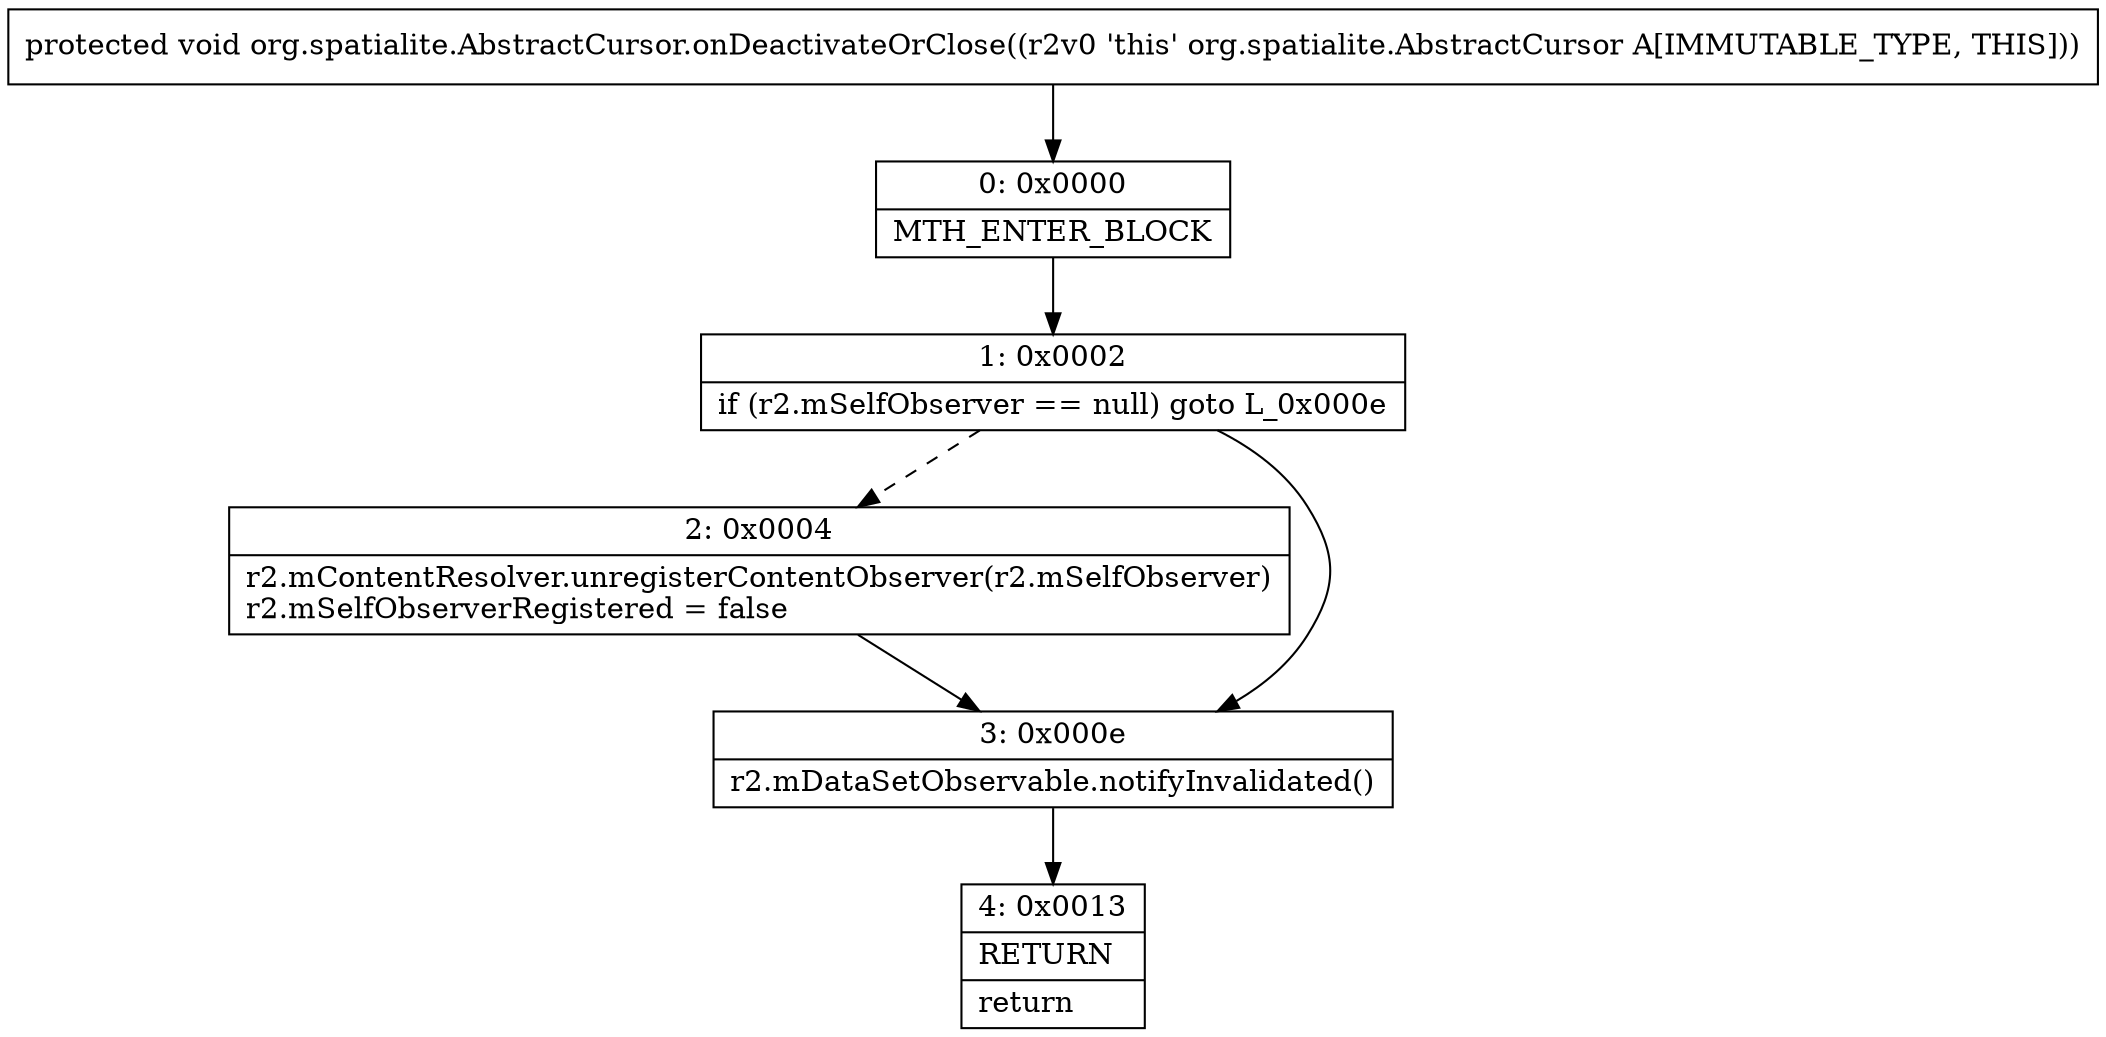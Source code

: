 digraph "CFG fororg.spatialite.AbstractCursor.onDeactivateOrClose()V" {
Node_0 [shape=record,label="{0\:\ 0x0000|MTH_ENTER_BLOCK\l}"];
Node_1 [shape=record,label="{1\:\ 0x0002|if (r2.mSelfObserver == null) goto L_0x000e\l}"];
Node_2 [shape=record,label="{2\:\ 0x0004|r2.mContentResolver.unregisterContentObserver(r2.mSelfObserver)\lr2.mSelfObserverRegistered = false\l}"];
Node_3 [shape=record,label="{3\:\ 0x000e|r2.mDataSetObservable.notifyInvalidated()\l}"];
Node_4 [shape=record,label="{4\:\ 0x0013|RETURN\l|return\l}"];
MethodNode[shape=record,label="{protected void org.spatialite.AbstractCursor.onDeactivateOrClose((r2v0 'this' org.spatialite.AbstractCursor A[IMMUTABLE_TYPE, THIS])) }"];
MethodNode -> Node_0;
Node_0 -> Node_1;
Node_1 -> Node_2[style=dashed];
Node_1 -> Node_3;
Node_2 -> Node_3;
Node_3 -> Node_4;
}

